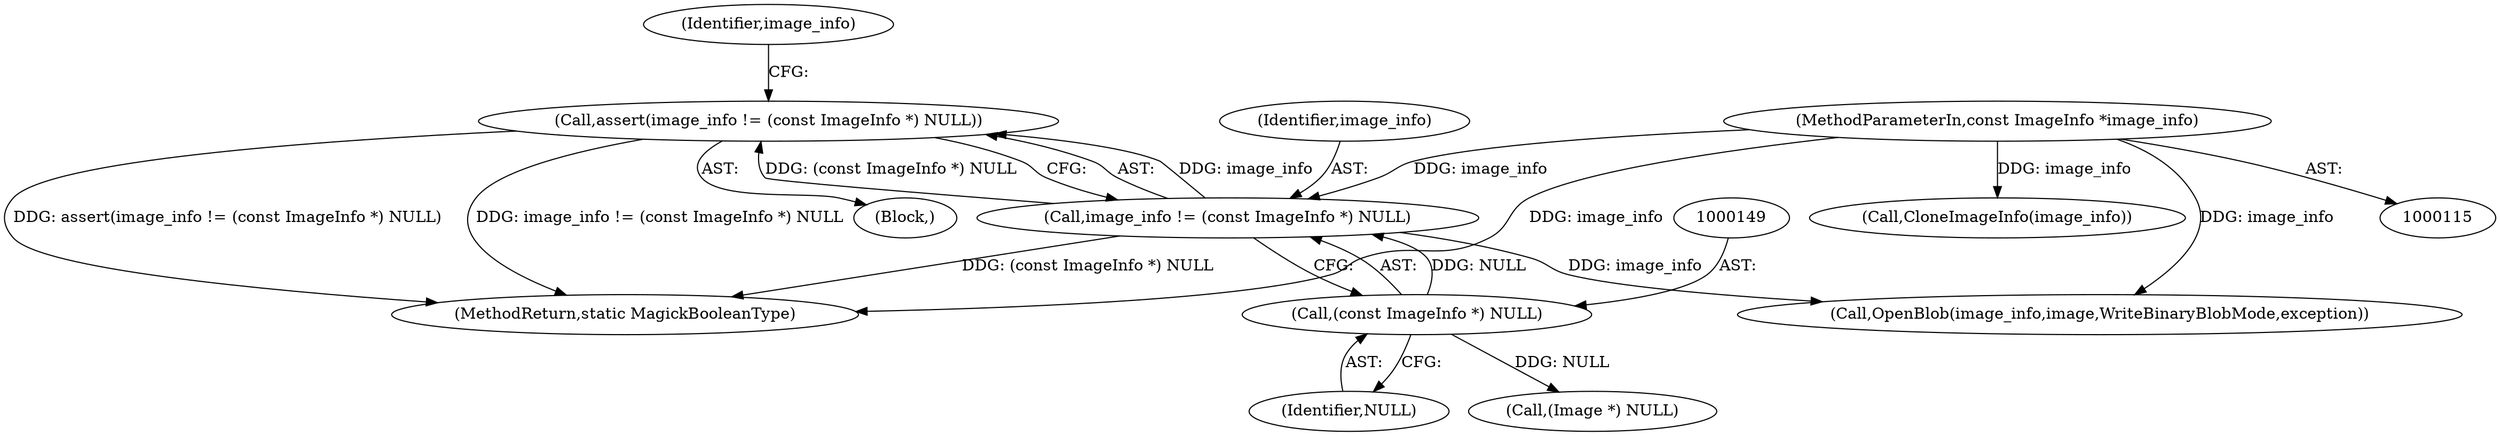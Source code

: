 digraph "0_ImageMagick_0f6fc2d5bf8f500820c3dbcf0d23ee14f2d9f734_4@API" {
"1000145" [label="(Call,assert(image_info != (const ImageInfo *) NULL))"];
"1000146" [label="(Call,image_info != (const ImageInfo *) NULL)"];
"1000116" [label="(MethodParameterIn,const ImageInfo *image_info)"];
"1000148" [label="(Call,(const ImageInfo *) NULL)"];
"1001940" [label="(MethodReturn,static MagickBooleanType)"];
"1000147" [label="(Identifier,image_info)"];
"1000213" [label="(Call,OpenBlob(image_info,image,WriteBinaryBlobMode,exception))"];
"1000150" [label="(Identifier,NULL)"];
"1000116" [label="(MethodParameterIn,const ImageInfo *image_info)"];
"1000119" [label="(Block,)"];
"1000146" [label="(Call,image_info != (const ImageInfo *) NULL)"];
"1000148" [label="(Call,(const ImageInfo *) NULL)"];
"1000154" [label="(Identifier,image_info)"];
"1000862" [label="(Call,CloneImageInfo(image_info))"];
"1000145" [label="(Call,assert(image_info != (const ImageInfo *) NULL))"];
"1000160" [label="(Call,(Image *) NULL)"];
"1000145" -> "1000119"  [label="AST: "];
"1000145" -> "1000146"  [label="CFG: "];
"1000146" -> "1000145"  [label="AST: "];
"1000154" -> "1000145"  [label="CFG: "];
"1000145" -> "1001940"  [label="DDG: assert(image_info != (const ImageInfo *) NULL)"];
"1000145" -> "1001940"  [label="DDG: image_info != (const ImageInfo *) NULL"];
"1000146" -> "1000145"  [label="DDG: image_info"];
"1000146" -> "1000145"  [label="DDG: (const ImageInfo *) NULL"];
"1000146" -> "1000148"  [label="CFG: "];
"1000147" -> "1000146"  [label="AST: "];
"1000148" -> "1000146"  [label="AST: "];
"1000146" -> "1001940"  [label="DDG: (const ImageInfo *) NULL"];
"1000116" -> "1000146"  [label="DDG: image_info"];
"1000148" -> "1000146"  [label="DDG: NULL"];
"1000146" -> "1000213"  [label="DDG: image_info"];
"1000116" -> "1000115"  [label="AST: "];
"1000116" -> "1001940"  [label="DDG: image_info"];
"1000116" -> "1000213"  [label="DDG: image_info"];
"1000116" -> "1000862"  [label="DDG: image_info"];
"1000148" -> "1000150"  [label="CFG: "];
"1000149" -> "1000148"  [label="AST: "];
"1000150" -> "1000148"  [label="AST: "];
"1000148" -> "1000160"  [label="DDG: NULL"];
}
